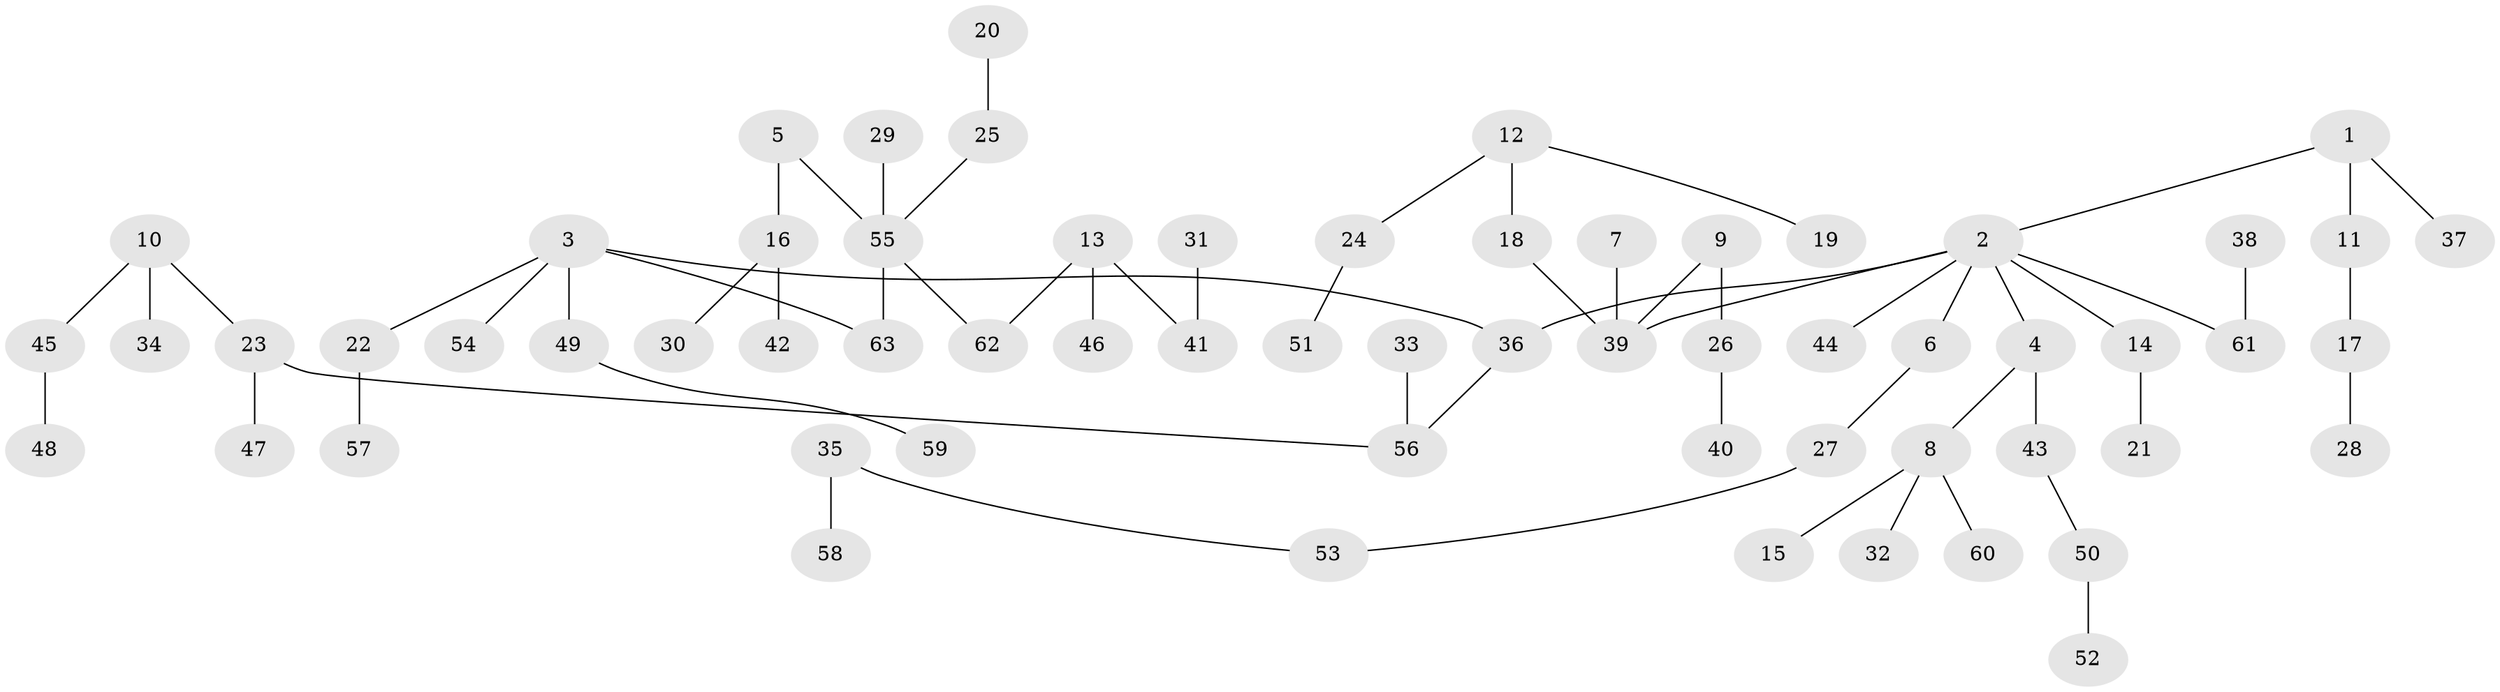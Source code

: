 // original degree distribution, {8: 0.007936507936507936, 4: 0.047619047619047616, 3: 0.19047619047619047, 2: 0.2619047619047619, 6: 0.015873015873015872, 5: 0.015873015873015872, 1: 0.4603174603174603}
// Generated by graph-tools (version 1.1) at 2025/02/03/09/25 03:02:20]
// undirected, 63 vertices, 62 edges
graph export_dot {
graph [start="1"]
  node [color=gray90,style=filled];
  1;
  2;
  3;
  4;
  5;
  6;
  7;
  8;
  9;
  10;
  11;
  12;
  13;
  14;
  15;
  16;
  17;
  18;
  19;
  20;
  21;
  22;
  23;
  24;
  25;
  26;
  27;
  28;
  29;
  30;
  31;
  32;
  33;
  34;
  35;
  36;
  37;
  38;
  39;
  40;
  41;
  42;
  43;
  44;
  45;
  46;
  47;
  48;
  49;
  50;
  51;
  52;
  53;
  54;
  55;
  56;
  57;
  58;
  59;
  60;
  61;
  62;
  63;
  1 -- 2 [weight=1.0];
  1 -- 11 [weight=1.0];
  1 -- 37 [weight=1.0];
  2 -- 4 [weight=1.0];
  2 -- 6 [weight=1.0];
  2 -- 14 [weight=1.0];
  2 -- 36 [weight=1.0];
  2 -- 39 [weight=1.0];
  2 -- 44 [weight=1.0];
  2 -- 61 [weight=1.0];
  3 -- 22 [weight=1.0];
  3 -- 36 [weight=1.0];
  3 -- 49 [weight=1.0];
  3 -- 54 [weight=1.0];
  3 -- 63 [weight=1.0];
  4 -- 8 [weight=1.0];
  4 -- 43 [weight=1.0];
  5 -- 16 [weight=1.0];
  5 -- 55 [weight=1.0];
  6 -- 27 [weight=1.0];
  7 -- 39 [weight=1.0];
  8 -- 15 [weight=1.0];
  8 -- 32 [weight=1.0];
  8 -- 60 [weight=1.0];
  9 -- 26 [weight=1.0];
  9 -- 39 [weight=1.0];
  10 -- 23 [weight=1.0];
  10 -- 34 [weight=1.0];
  10 -- 45 [weight=1.0];
  11 -- 17 [weight=1.0];
  12 -- 18 [weight=1.0];
  12 -- 19 [weight=1.0];
  12 -- 24 [weight=1.0];
  13 -- 41 [weight=1.0];
  13 -- 46 [weight=1.0];
  13 -- 62 [weight=1.0];
  14 -- 21 [weight=1.0];
  16 -- 30 [weight=1.0];
  16 -- 42 [weight=1.0];
  17 -- 28 [weight=1.0];
  18 -- 39 [weight=1.0];
  20 -- 25 [weight=1.0];
  22 -- 57 [weight=1.0];
  23 -- 47 [weight=1.0];
  23 -- 56 [weight=1.0];
  24 -- 51 [weight=1.0];
  25 -- 55 [weight=1.0];
  26 -- 40 [weight=1.0];
  27 -- 53 [weight=1.0];
  29 -- 55 [weight=1.0];
  31 -- 41 [weight=1.0];
  33 -- 56 [weight=1.0];
  35 -- 53 [weight=1.0];
  35 -- 58 [weight=1.0];
  36 -- 56 [weight=1.0];
  38 -- 61 [weight=1.0];
  43 -- 50 [weight=1.0];
  45 -- 48 [weight=1.0];
  49 -- 59 [weight=1.0];
  50 -- 52 [weight=1.0];
  55 -- 62 [weight=1.0];
  55 -- 63 [weight=1.0];
}
